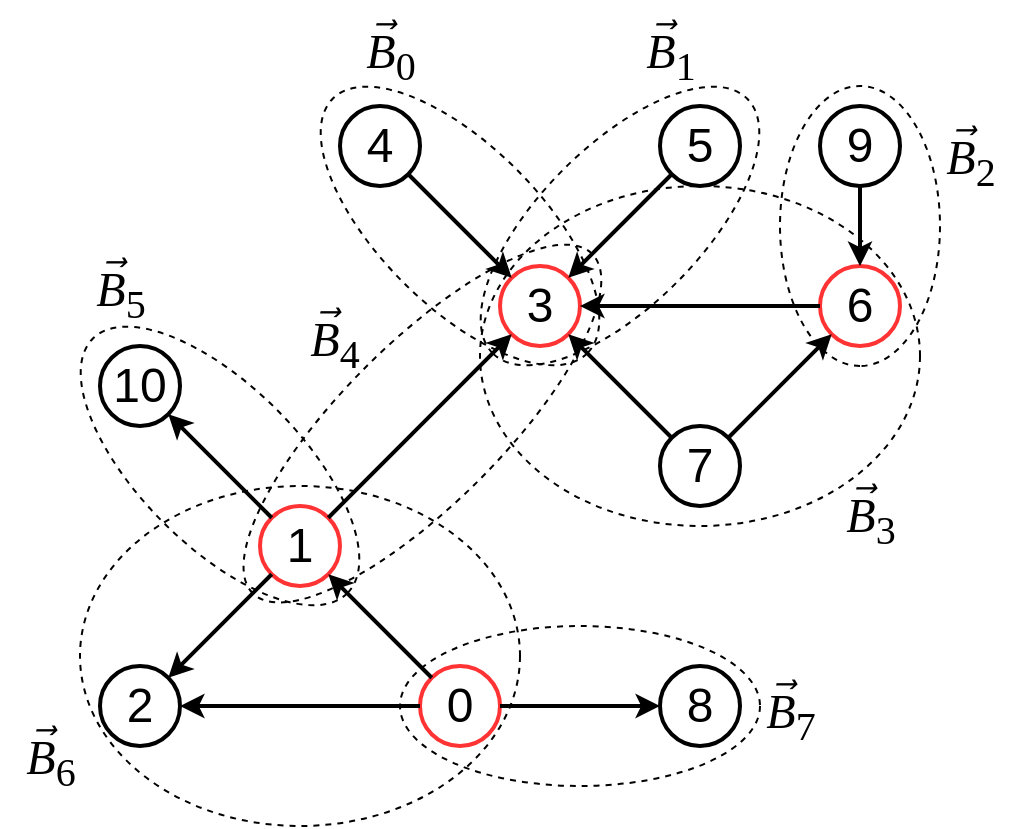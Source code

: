 <mxfile version="24.7.17">
  <diagram name="Page-1" id="zdLS6XzUSG3x8lp1yBCd">
    <mxGraphModel dx="1434" dy="841" grid="1" gridSize="10" guides="1" tooltips="1" connect="1" arrows="1" fold="1" page="1" pageScale="1" pageWidth="827" pageHeight="1169" background="none" math="0" shadow="0">
      <root>
        <mxCell id="0" />
        <mxCell id="1" parent="0" />
        <mxCell id="_PjYLiZ7u1xAUvMMXe8_-25" value="" style="ellipse;whiteSpace=wrap;html=1;fillColor=none;dashed=1;" parent="1" vertex="1">
          <mxGeometry x="370" y="330" width="180" height="80" as="geometry" />
        </mxCell>
        <mxCell id="_PjYLiZ7u1xAUvMMXe8_-26" value="" style="ellipse;whiteSpace=wrap;html=1;fillColor=none;dashed=1;rotation=45;shadow=0;" parent="1" vertex="1">
          <mxGeometry x="310" y="90" width="180" height="80" as="geometry" />
        </mxCell>
        <mxCell id="_PjYLiZ7u1xAUvMMXe8_-28" value="" style="ellipse;whiteSpace=wrap;html=1;fillColor=none;dashed=1;rotation=-225;" parent="1" vertex="1">
          <mxGeometry x="390" y="90" width="180" height="80" as="geometry" />
        </mxCell>
        <mxCell id="_PjYLiZ7u1xAUvMMXe8_-29" value="" style="ellipse;whiteSpace=wrap;html=1;fillColor=none;dashed=1;rotation=90;" parent="1" vertex="1">
          <mxGeometry x="530" y="90" width="140" height="80" as="geometry" />
        </mxCell>
        <mxCell id="_PjYLiZ7u1xAUvMMXe8_-32" value="" style="ellipse;whiteSpace=wrap;html=1;fillColor=none;dashed=1;" parent="1" vertex="1">
          <mxGeometry x="410" y="110" width="220" height="170" as="geometry" />
        </mxCell>
        <mxCell id="_PjYLiZ7u1xAUvMMXe8_-27" value="" style="ellipse;whiteSpace=wrap;html=1;fillColor=none;dashed=1;rotation=45;" parent="1" vertex="1">
          <mxGeometry x="190" y="210" width="180" height="80" as="geometry" />
        </mxCell>
        <mxCell id="_PjYLiZ7u1xAUvMMXe8_-31" value="" style="ellipse;whiteSpace=wrap;html=1;fillColor=none;dashed=1;" parent="1" vertex="1">
          <mxGeometry x="210" y="260" width="220" height="170" as="geometry" />
        </mxCell>
        <mxCell id="_PjYLiZ7u1xAUvMMXe8_-30" value="" style="ellipse;whiteSpace=wrap;html=1;fillColor=none;dashed=1;rotation=-225;" parent="1" vertex="1">
          <mxGeometry x="261.21" y="188.79" width="240" height="80" as="geometry" />
        </mxCell>
        <mxCell id="_PjYLiZ7u1xAUvMMXe8_-1" value="&lt;font face=&quot;Helvetica&quot; style=&quot;font-size: 24px;&quot;&gt;1&lt;/font&gt;" style="ellipse;whiteSpace=wrap;html=1;aspect=fixed;strokeWidth=2;strokeColor=#FF3333;" parent="1" vertex="1">
          <mxGeometry x="300" y="270" width="40" height="40" as="geometry" />
        </mxCell>
        <mxCell id="_PjYLiZ7u1xAUvMMXe8_-2" value="&lt;font face=&quot;Helvetica&quot; style=&quot;font-size: 24px;&quot;&gt;0&lt;/font&gt;" style="ellipse;whiteSpace=wrap;html=1;aspect=fixed;strokeWidth=2;strokeColor=#FF3333;" parent="1" vertex="1">
          <mxGeometry x="380" y="350" width="40" height="40" as="geometry" />
        </mxCell>
        <mxCell id="_PjYLiZ7u1xAUvMMXe8_-3" value="&lt;font face=&quot;Helvetica&quot; style=&quot;font-size: 24px;&quot;&gt;2&lt;/font&gt;" style="ellipse;whiteSpace=wrap;html=1;aspect=fixed;strokeWidth=2;" parent="1" vertex="1">
          <mxGeometry x="220" y="350" width="40" height="40" as="geometry" />
        </mxCell>
        <mxCell id="_PjYLiZ7u1xAUvMMXe8_-4" value="&lt;font face=&quot;Helvetica&quot; style=&quot;font-size: 24px;&quot;&gt;3&lt;/font&gt;" style="ellipse;whiteSpace=wrap;html=1;aspect=fixed;strokeWidth=2;strokeColor=#FF3333;" parent="1" vertex="1">
          <mxGeometry x="420" y="150" width="40" height="40" as="geometry" />
        </mxCell>
        <mxCell id="_PjYLiZ7u1xAUvMMXe8_-5" value="&lt;font face=&quot;Helvetica&quot; style=&quot;font-size: 24px;&quot;&gt;4&lt;/font&gt;" style="ellipse;whiteSpace=wrap;html=1;aspect=fixed;strokeWidth=2;" parent="1" vertex="1">
          <mxGeometry x="340" y="70" width="40" height="40" as="geometry" />
        </mxCell>
        <mxCell id="_PjYLiZ7u1xAUvMMXe8_-6" value="&lt;font face=&quot;Helvetica&quot; style=&quot;font-size: 24px;&quot;&gt;5&lt;/font&gt;" style="ellipse;whiteSpace=wrap;html=1;aspect=fixed;strokeWidth=2;" parent="1" vertex="1">
          <mxGeometry x="500" y="70" width="40" height="40" as="geometry" />
        </mxCell>
        <mxCell id="_PjYLiZ7u1xAUvMMXe8_-7" value="&lt;font face=&quot;Helvetica&quot; style=&quot;font-size: 24px;&quot;&gt;6&lt;/font&gt;" style="ellipse;whiteSpace=wrap;html=1;aspect=fixed;strokeWidth=2;strokeColor=#FF3333;" parent="1" vertex="1">
          <mxGeometry x="580" y="150" width="40" height="40" as="geometry" />
        </mxCell>
        <mxCell id="_PjYLiZ7u1xAUvMMXe8_-8" value="&lt;font face=&quot;Helvetica&quot; style=&quot;font-size: 24px;&quot;&gt;7&lt;/font&gt;" style="ellipse;whiteSpace=wrap;html=1;aspect=fixed;strokeWidth=2;" parent="1" vertex="1">
          <mxGeometry x="500" y="230" width="40" height="40" as="geometry" />
        </mxCell>
        <mxCell id="_PjYLiZ7u1xAUvMMXe8_-9" value="&lt;font face=&quot;Helvetica&quot; style=&quot;font-size: 24px;&quot;&gt;8&lt;/font&gt;" style="ellipse;whiteSpace=wrap;html=1;aspect=fixed;strokeWidth=2;" parent="1" vertex="1">
          <mxGeometry x="500" y="350" width="40" height="40" as="geometry" />
        </mxCell>
        <mxCell id="_PjYLiZ7u1xAUvMMXe8_-10" value="&lt;font face=&quot;Helvetica&quot; style=&quot;font-size: 24px;&quot;&gt;9&lt;/font&gt;" style="ellipse;whiteSpace=wrap;html=1;aspect=fixed;strokeWidth=2;" parent="1" vertex="1">
          <mxGeometry x="580" y="70" width="40" height="40" as="geometry" />
        </mxCell>
        <mxCell id="_PjYLiZ7u1xAUvMMXe8_-11" value="&lt;font face=&quot;Helvetica&quot; style=&quot;font-size: 24px;&quot;&gt;10&lt;/font&gt;" style="ellipse;whiteSpace=wrap;html=1;aspect=fixed;strokeWidth=2;" parent="1" vertex="1">
          <mxGeometry x="220" y="190" width="40" height="40" as="geometry" />
        </mxCell>
        <mxCell id="_PjYLiZ7u1xAUvMMXe8_-12" value="" style="endArrow=classic;html=1;rounded=0;exitX=0;exitY=0;exitDx=0;exitDy=0;entryX=1;entryY=1;entryDx=0;entryDy=0;strokeWidth=2;" parent="1" source="_PjYLiZ7u1xAUvMMXe8_-2" target="_PjYLiZ7u1xAUvMMXe8_-1" edge="1">
          <mxGeometry width="50" height="50" relative="1" as="geometry">
            <mxPoint x="580" y="490" as="sourcePoint" />
            <mxPoint x="630" y="440" as="targetPoint" />
          </mxGeometry>
        </mxCell>
        <mxCell id="_PjYLiZ7u1xAUvMMXe8_-14" value="" style="endArrow=classic;html=1;rounded=0;exitX=0;exitY=0.5;exitDx=0;exitDy=0;entryX=1;entryY=0.5;entryDx=0;entryDy=0;strokeWidth=2;" parent="1" source="_PjYLiZ7u1xAUvMMXe8_-2" target="_PjYLiZ7u1xAUvMMXe8_-3" edge="1">
          <mxGeometry width="50" height="50" relative="1" as="geometry">
            <mxPoint x="580" y="490" as="sourcePoint" />
            <mxPoint x="630" y="440" as="targetPoint" />
          </mxGeometry>
        </mxCell>
        <mxCell id="_PjYLiZ7u1xAUvMMXe8_-15" value="" style="endArrow=classic;html=1;rounded=0;exitX=0;exitY=1;exitDx=0;exitDy=0;entryX=1;entryY=0;entryDx=0;entryDy=0;strokeWidth=2;" parent="1" source="_PjYLiZ7u1xAUvMMXe8_-1" target="_PjYLiZ7u1xAUvMMXe8_-3" edge="1">
          <mxGeometry width="50" height="50" relative="1" as="geometry">
            <mxPoint x="396" y="366" as="sourcePoint" />
            <mxPoint x="344" y="314" as="targetPoint" />
          </mxGeometry>
        </mxCell>
        <mxCell id="_PjYLiZ7u1xAUvMMXe8_-16" value="" style="endArrow=classic;html=1;rounded=0;exitX=1;exitY=0.5;exitDx=0;exitDy=0;entryX=0;entryY=0.5;entryDx=0;entryDy=0;strokeWidth=2;" parent="1" source="_PjYLiZ7u1xAUvMMXe8_-2" target="_PjYLiZ7u1xAUvMMXe8_-9" edge="1">
          <mxGeometry width="50" height="50" relative="1" as="geometry">
            <mxPoint x="396" y="366" as="sourcePoint" />
            <mxPoint x="344" y="314" as="targetPoint" />
          </mxGeometry>
        </mxCell>
        <mxCell id="_PjYLiZ7u1xAUvMMXe8_-17" value="" style="endArrow=classic;html=1;rounded=0;strokeWidth=2;exitX=1;exitY=0;exitDx=0;exitDy=0;" parent="1" source="_PjYLiZ7u1xAUvMMXe8_-1" target="_PjYLiZ7u1xAUvMMXe8_-4" edge="1">
          <mxGeometry width="50" height="50" relative="1" as="geometry">
            <mxPoint x="370" y="236" as="sourcePoint" />
            <mxPoint x="590" y="340" as="targetPoint" />
          </mxGeometry>
        </mxCell>
        <mxCell id="_PjYLiZ7u1xAUvMMXe8_-18" value="" style="endArrow=classic;html=1;rounded=0;exitX=0;exitY=0;exitDx=0;exitDy=0;strokeWidth=2;entryX=1;entryY=1;entryDx=0;entryDy=0;" parent="1" source="_PjYLiZ7u1xAUvMMXe8_-1" target="_PjYLiZ7u1xAUvMMXe8_-11" edge="1">
          <mxGeometry width="50" height="50" relative="1" as="geometry">
            <mxPoint x="344" y="286" as="sourcePoint" />
            <mxPoint x="396" y="234" as="targetPoint" />
          </mxGeometry>
        </mxCell>
        <mxCell id="_PjYLiZ7u1xAUvMMXe8_-19" value="" style="endArrow=classic;html=1;rounded=0;exitX=1;exitY=1;exitDx=0;exitDy=0;strokeWidth=2;entryX=0;entryY=0;entryDx=0;entryDy=0;" parent="1" source="_PjYLiZ7u1xAUvMMXe8_-5" target="_PjYLiZ7u1xAUvMMXe8_-4" edge="1">
          <mxGeometry width="50" height="50" relative="1" as="geometry">
            <mxPoint x="384" y="246" as="sourcePoint" />
            <mxPoint x="436" y="194" as="targetPoint" />
          </mxGeometry>
        </mxCell>
        <mxCell id="_PjYLiZ7u1xAUvMMXe8_-20" value="" style="endArrow=classic;html=1;rounded=0;exitX=0;exitY=1;exitDx=0;exitDy=0;strokeWidth=2;entryX=1;entryY=0;entryDx=0;entryDy=0;" parent="1" source="_PjYLiZ7u1xAUvMMXe8_-6" target="_PjYLiZ7u1xAUvMMXe8_-4" edge="1">
          <mxGeometry width="50" height="50" relative="1" as="geometry">
            <mxPoint x="384" y="114" as="sourcePoint" />
            <mxPoint x="436" y="166" as="targetPoint" />
          </mxGeometry>
        </mxCell>
        <mxCell id="_PjYLiZ7u1xAUvMMXe8_-21" value="" style="endArrow=classic;html=1;rounded=0;exitX=0;exitY=0.5;exitDx=0;exitDy=0;strokeWidth=2;entryX=1;entryY=0.5;entryDx=0;entryDy=0;" parent="1" source="_PjYLiZ7u1xAUvMMXe8_-7" target="_PjYLiZ7u1xAUvMMXe8_-4" edge="1">
          <mxGeometry width="50" height="50" relative="1" as="geometry">
            <mxPoint x="516" y="114" as="sourcePoint" />
            <mxPoint x="464" y="166" as="targetPoint" />
          </mxGeometry>
        </mxCell>
        <mxCell id="_PjYLiZ7u1xAUvMMXe8_-22" value="" style="endArrow=classic;html=1;rounded=0;exitX=0;exitY=0;exitDx=0;exitDy=0;strokeWidth=2;entryX=1;entryY=1;entryDx=0;entryDy=0;" parent="1" source="_PjYLiZ7u1xAUvMMXe8_-8" target="_PjYLiZ7u1xAUvMMXe8_-4" edge="1">
          <mxGeometry width="50" height="50" relative="1" as="geometry">
            <mxPoint x="384" y="246" as="sourcePoint" />
            <mxPoint x="436" y="194" as="targetPoint" />
          </mxGeometry>
        </mxCell>
        <mxCell id="_PjYLiZ7u1xAUvMMXe8_-23" value="" style="endArrow=classic;html=1;rounded=0;exitX=1;exitY=0;exitDx=0;exitDy=0;strokeWidth=2;entryX=0;entryY=1;entryDx=0;entryDy=0;" parent="1" source="_PjYLiZ7u1xAUvMMXe8_-8" target="_PjYLiZ7u1xAUvMMXe8_-7" edge="1">
          <mxGeometry width="50" height="50" relative="1" as="geometry">
            <mxPoint x="516" y="246" as="sourcePoint" />
            <mxPoint x="464" y="194" as="targetPoint" />
          </mxGeometry>
        </mxCell>
        <mxCell id="_PjYLiZ7u1xAUvMMXe8_-24" value="" style="endArrow=classic;html=1;rounded=0;exitX=0.5;exitY=1;exitDx=0;exitDy=0;strokeWidth=2;entryX=0.5;entryY=0;entryDx=0;entryDy=0;" parent="1" source="_PjYLiZ7u1xAUvMMXe8_-10" target="_PjYLiZ7u1xAUvMMXe8_-7" edge="1">
          <mxGeometry width="50" height="50" relative="1" as="geometry">
            <mxPoint x="544" y="246" as="sourcePoint" />
            <mxPoint x="596" y="194" as="targetPoint" />
          </mxGeometry>
        </mxCell>
        <mxCell id="6iDnRRhyJ8Sl2pzdaK3T-1" value="&lt;span style=&quot;font-size: 24px; font-style: italic;&quot;&gt;B&lt;/span&gt;&lt;sub style=&quot;&quot;&gt;&lt;font style=&quot;font-size: 20px;&quot;&gt;2&lt;/font&gt;&lt;/sub&gt;" style="text;html=1;align=center;verticalAlign=middle;resizable=0;points=[];autosize=1;strokeColor=none;fillColor=none;strokeWidth=1;fontFamily=Times New Roman;fontStyle=0;fontSize=24;" parent="1" vertex="1">
          <mxGeometry x="630" y="73" width="50" height="50" as="geometry" />
        </mxCell>
        <mxCell id="6iDnRRhyJ8Sl2pzdaK3T-2" value="&lt;var class=&quot;vector&quot;&gt;&lt;span&gt;&lt;font style=&quot;font-size: 24px;&quot;&gt;⃗&lt;/font&gt;&lt;/span&gt;&lt;/var&gt;" style="text;html=1;align=center;verticalAlign=middle;resizable=0;points=[];autosize=1;strokeColor=none;fillColor=none;fontFamily=Times New Roman;" parent="1" vertex="1">
          <mxGeometry x="645" y="70" width="20" height="40" as="geometry" />
        </mxCell>
        <mxCell id="6iDnRRhyJ8Sl2pzdaK3T-3" value="&lt;span style=&quot;font-size: 24px; font-style: italic;&quot;&gt;B&lt;/span&gt;&lt;sub style=&quot;&quot;&gt;&lt;font style=&quot;font-size: 20px;&quot;&gt;0&lt;/font&gt;&lt;/sub&gt;" style="text;html=1;align=center;verticalAlign=middle;resizable=0;points=[];autosize=1;strokeColor=none;fillColor=none;strokeWidth=1;fontFamily=Times New Roman;fontStyle=0;fontSize=24;" parent="1" vertex="1">
          <mxGeometry x="340" y="20" width="50" height="50" as="geometry" />
        </mxCell>
        <mxCell id="6iDnRRhyJ8Sl2pzdaK3T-4" value="&lt;var class=&quot;vector&quot;&gt;&lt;span&gt;&lt;font style=&quot;font-size: 24px;&quot;&gt;⃗&lt;/font&gt;&lt;/span&gt;&lt;/var&gt;" style="text;html=1;align=center;verticalAlign=middle;resizable=0;points=[];autosize=1;strokeColor=none;fillColor=none;fontFamily=Times New Roman;" parent="1" vertex="1">
          <mxGeometry x="355" y="17" width="20" height="40" as="geometry" />
        </mxCell>
        <mxCell id="6iDnRRhyJ8Sl2pzdaK3T-5" value="&lt;span style=&quot;font-size: 24px; font-style: italic;&quot;&gt;B&lt;/span&gt;&lt;sub style=&quot;&quot;&gt;&lt;font style=&quot;font-size: 20px;&quot;&gt;1&lt;/font&gt;&lt;/sub&gt;" style="text;html=1;align=center;verticalAlign=middle;resizable=0;points=[];autosize=1;strokeColor=none;fillColor=none;strokeWidth=1;fontFamily=Times New Roman;fontStyle=0;fontSize=24;" parent="1" vertex="1">
          <mxGeometry x="480" y="20.0" width="50" height="50" as="geometry" />
        </mxCell>
        <mxCell id="6iDnRRhyJ8Sl2pzdaK3T-6" value="&lt;var class=&quot;vector&quot;&gt;&lt;span&gt;&lt;font style=&quot;font-size: 24px;&quot;&gt;⃗&lt;/font&gt;&lt;/span&gt;&lt;/var&gt;" style="text;html=1;align=center;verticalAlign=middle;resizable=0;points=[];autosize=1;strokeColor=none;fillColor=none;fontFamily=Times New Roman;" parent="1" vertex="1">
          <mxGeometry x="495" y="17.0" width="20" height="40" as="geometry" />
        </mxCell>
        <mxCell id="6iDnRRhyJ8Sl2pzdaK3T-7" value="&lt;span style=&quot;font-size: 24px; font-style: italic;&quot;&gt;B&lt;/span&gt;&lt;sub style=&quot;&quot;&gt;&lt;font style=&quot;font-size: 20px;&quot;&gt;3&lt;/font&gt;&lt;/sub&gt;" style="text;html=1;align=center;verticalAlign=middle;resizable=0;points=[];autosize=1;strokeColor=none;fillColor=none;strokeWidth=1;fontFamily=Times New Roman;fontStyle=0;fontSize=24;" parent="1" vertex="1">
          <mxGeometry x="580" y="252" width="50" height="50" as="geometry" />
        </mxCell>
        <mxCell id="6iDnRRhyJ8Sl2pzdaK3T-8" value="&lt;var class=&quot;vector&quot;&gt;&lt;span&gt;&lt;font style=&quot;font-size: 24px;&quot;&gt;⃗&lt;/font&gt;&lt;/span&gt;&lt;/var&gt;" style="text;html=1;align=center;verticalAlign=middle;resizable=0;points=[];autosize=1;strokeColor=none;fillColor=none;fontFamily=Times New Roman;" parent="1" vertex="1">
          <mxGeometry x="595" y="249" width="20" height="40" as="geometry" />
        </mxCell>
        <mxCell id="6iDnRRhyJ8Sl2pzdaK3T-9" value="&lt;span style=&quot;font-size: 24px; font-style: italic;&quot;&gt;B&lt;/span&gt;&lt;sub style=&quot;&quot;&gt;&lt;font style=&quot;font-size: 20px;&quot;&gt;4&lt;/font&gt;&lt;/sub&gt;" style="text;html=1;align=center;verticalAlign=middle;resizable=0;points=[];autosize=1;strokeColor=none;fillColor=none;strokeWidth=1;fontFamily=Times New Roman;fontStyle=0;fontSize=24;" parent="1" vertex="1">
          <mxGeometry x="312" y="164" width="50" height="50" as="geometry" />
        </mxCell>
        <mxCell id="6iDnRRhyJ8Sl2pzdaK3T-10" value="&lt;var class=&quot;vector&quot;&gt;&lt;span&gt;&lt;font style=&quot;font-size: 24px;&quot;&gt;⃗&lt;/font&gt;&lt;/span&gt;&lt;/var&gt;" style="text;html=1;align=center;verticalAlign=middle;resizable=0;points=[];autosize=1;strokeColor=none;fillColor=none;fontFamily=Times New Roman;" parent="1" vertex="1">
          <mxGeometry x="327" y="161" width="20" height="40" as="geometry" />
        </mxCell>
        <mxCell id="6iDnRRhyJ8Sl2pzdaK3T-11" value="&lt;span style=&quot;font-size: 24px; font-style: italic;&quot;&gt;B&lt;/span&gt;&lt;sub style=&quot;&quot;&gt;&lt;font style=&quot;font-size: 20px;&quot;&gt;5&lt;/font&gt;&lt;/sub&gt;" style="text;html=1;align=center;verticalAlign=middle;resizable=0;points=[];autosize=1;strokeColor=none;fillColor=none;strokeWidth=1;fontFamily=Times New Roman;fontStyle=0;fontSize=24;" parent="1" vertex="1">
          <mxGeometry x="205" y="138.79" width="50" height="50" as="geometry" />
        </mxCell>
        <mxCell id="6iDnRRhyJ8Sl2pzdaK3T-12" value="&lt;var class=&quot;vector&quot;&gt;&lt;span&gt;&lt;font style=&quot;font-size: 24px;&quot;&gt;⃗&lt;/font&gt;&lt;/span&gt;&lt;/var&gt;" style="text;html=1;align=center;verticalAlign=middle;resizable=0;points=[];autosize=1;strokeColor=none;fillColor=none;fontFamily=Times New Roman;" parent="1" vertex="1">
          <mxGeometry x="220" y="135.79" width="20" height="40" as="geometry" />
        </mxCell>
        <mxCell id="6iDnRRhyJ8Sl2pzdaK3T-13" value="&lt;span style=&quot;font-size: 24px; font-style: italic;&quot;&gt;B&lt;/span&gt;&lt;sub style=&quot;&quot;&gt;&lt;font style=&quot;font-size: 20px;&quot;&gt;6&lt;/font&gt;&lt;/sub&gt;" style="text;html=1;align=center;verticalAlign=middle;resizable=0;points=[];autosize=1;strokeColor=none;fillColor=none;strokeWidth=1;fontFamily=Times New Roman;fontStyle=0;fontSize=24;" parent="1" vertex="1">
          <mxGeometry x="170" y="373" width="50" height="50" as="geometry" />
        </mxCell>
        <mxCell id="6iDnRRhyJ8Sl2pzdaK3T-14" value="&lt;var class=&quot;vector&quot;&gt;&lt;span&gt;&lt;font style=&quot;font-size: 24px;&quot;&gt;⃗&lt;/font&gt;&lt;/span&gt;&lt;/var&gt;" style="text;html=1;align=center;verticalAlign=middle;resizable=0;points=[];autosize=1;strokeColor=none;fillColor=none;fontFamily=Times New Roman;" parent="1" vertex="1">
          <mxGeometry x="185" y="370" width="20" height="40" as="geometry" />
        </mxCell>
        <mxCell id="6iDnRRhyJ8Sl2pzdaK3T-15" value="&lt;span style=&quot;font-size: 24px; font-style: italic;&quot;&gt;B&lt;/span&gt;&lt;sub style=&quot;&quot;&gt;&lt;font style=&quot;font-size: 20px;&quot;&gt;7&lt;/font&gt;&lt;/sub&gt;" style="text;html=1;align=center;verticalAlign=middle;resizable=0;points=[];autosize=1;strokeColor=none;fillColor=none;strokeWidth=1;fontFamily=Times New Roman;fontStyle=0;fontSize=24;" parent="1" vertex="1">
          <mxGeometry x="540" y="350" width="50" height="50" as="geometry" />
        </mxCell>
        <mxCell id="6iDnRRhyJ8Sl2pzdaK3T-16" value="&lt;var class=&quot;vector&quot;&gt;&lt;span&gt;&lt;font style=&quot;font-size: 24px;&quot;&gt;⃗&lt;/font&gt;&lt;/span&gt;&lt;/var&gt;" style="text;html=1;align=center;verticalAlign=middle;resizable=0;points=[];autosize=1;strokeColor=none;fillColor=none;fontFamily=Times New Roman;" parent="1" vertex="1">
          <mxGeometry x="555" y="347" width="20" height="40" as="geometry" />
        </mxCell>
      </root>
    </mxGraphModel>
  </diagram>
</mxfile>
